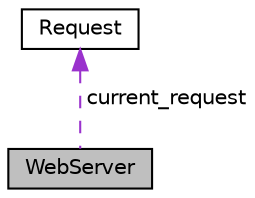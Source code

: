 digraph "WebServer"
{
 // LATEX_PDF_SIZE
  edge [fontname="Helvetica",fontsize="10",labelfontname="Helvetica",labelfontsize="10"];
  node [fontname="Helvetica",fontsize="10",shape=record];
  Node1 [label="WebServer",height=0.2,width=0.4,color="black", fillcolor="grey75", style="filled", fontcolor="black",tooltip="Class representing a web server that processes requests."];
  Node2 -> Node1 [dir="back",color="darkorchid3",fontsize="10",style="dashed",label=" current_request" ,fontname="Helvetica"];
  Node2 [label="Request",height=0.2,width=0.4,color="black", fillcolor="white", style="filled",URL="$classRequest.html",tooltip="Class representing a web request."];
}

